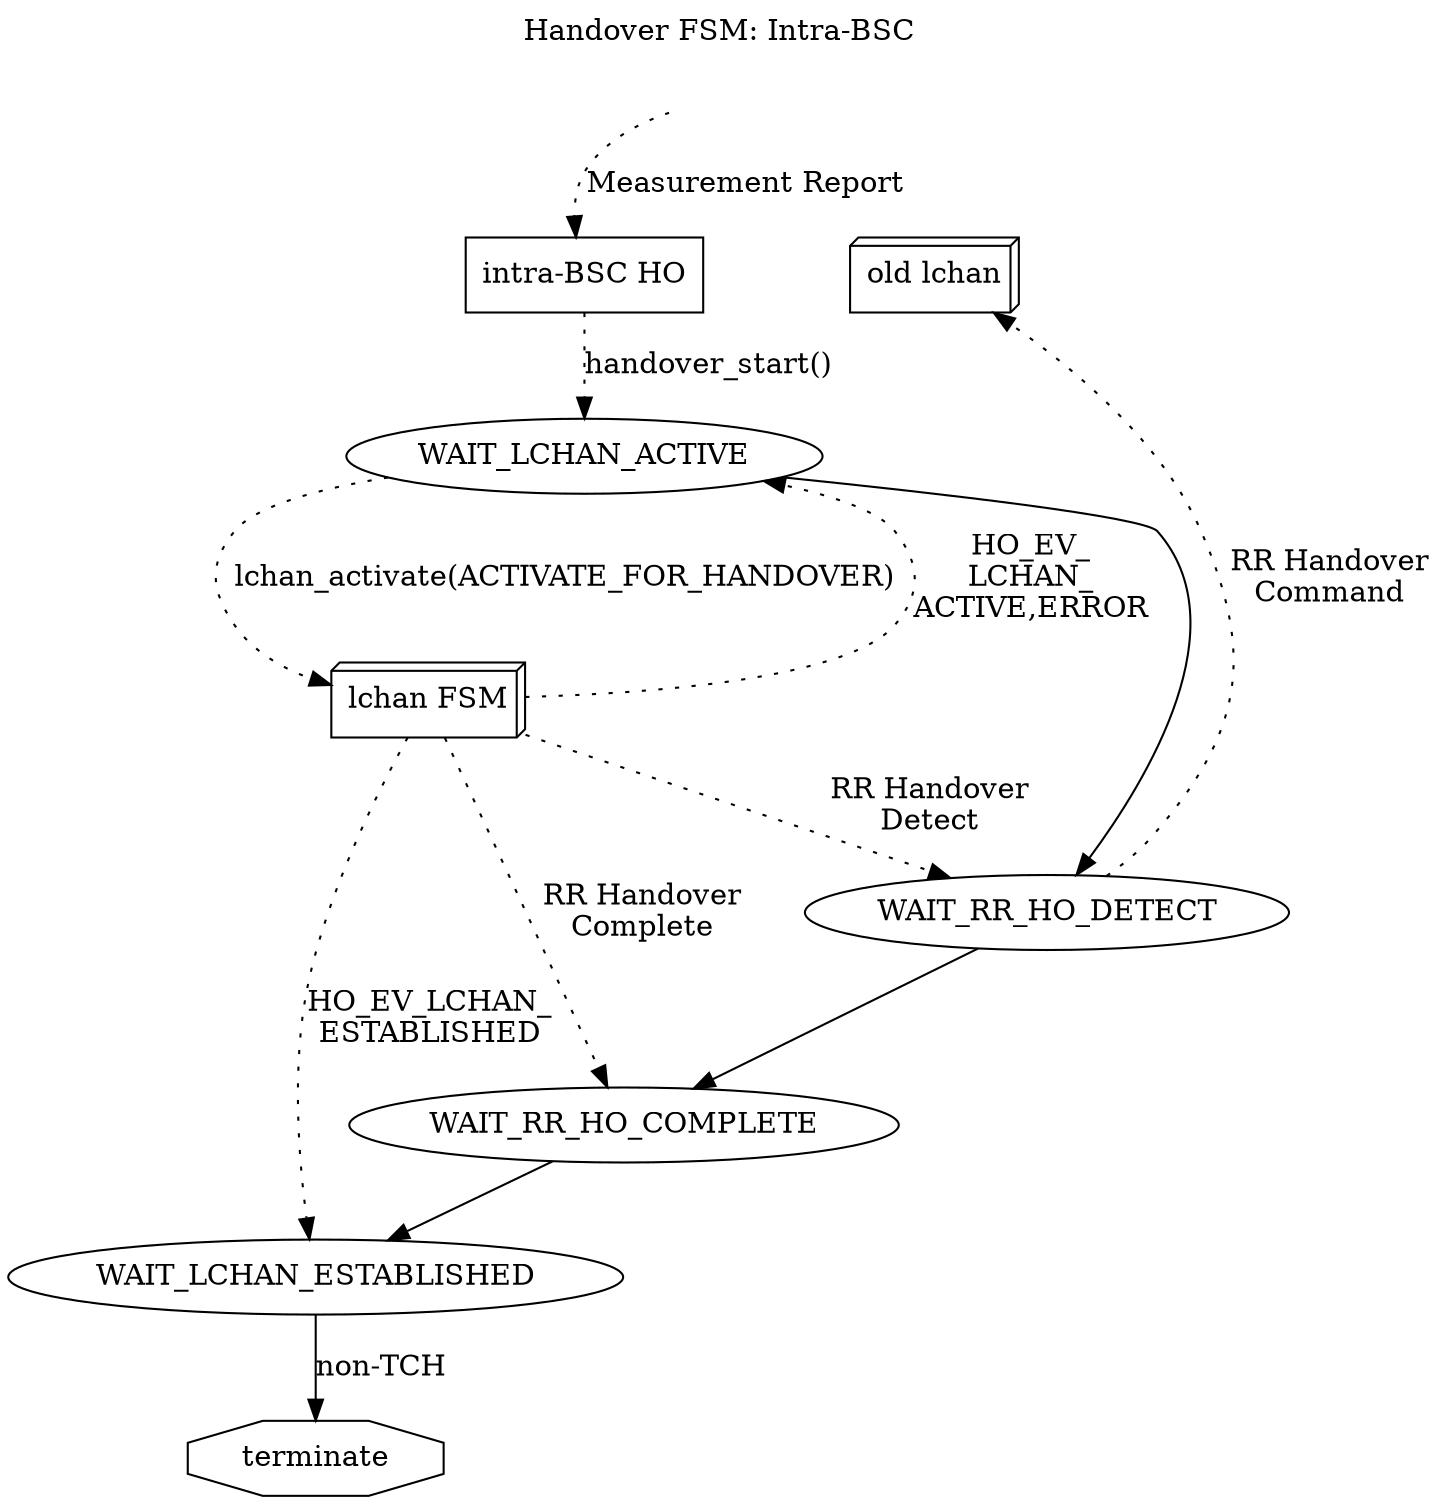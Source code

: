digraph G {
rankdir=TB
labelloc=t; label="Handover FSM: Intra-BSC"

        lchan [label="lchan FSM",shape=box3d]
        intra [label="intra-BSC HO",shape=box]
        old_lchan [label="old lchan",shape=box3d]
	terminate [shape=octagon]

	invisible [style="invisible"]
	invisible -> intra [label="Measurement Report",style=dotted]
	invisible -> old_lchan [style=invisible,arrowhead=none]

	intra -> WAIT_LCHAN_ACTIVE [label="handover_start()",style=dotted]
        WAIT_LCHAN_ACTIVE -> lchan [label="lchan_activate(ACTIVATE_FOR_HANDOVER)",style=dotted]
	lchan -> WAIT_LCHAN_ACTIVE [label="HO_EV_\nLCHAN_\nACTIVE,ERROR",style=dotted,constraint=false]
        WAIT_LCHAN_ACTIVE -> WAIT_RR_HO_DETECT
        WAIT_RR_HO_DETECT -> old_lchan [label="RR Handover\nCommand",style=dotted,constraint=false]
	
	lchan -> WAIT_RR_HO_DETECT [label="RR Handover\nDetect",style=dotted]
	WAIT_RR_HO_DETECT -> WAIT_RR_HO_COMPLETE

	lchan -> WAIT_RR_HO_COMPLETE [label="RR Handover\nComplete",style=dotted]
	WAIT_RR_HO_COMPLETE -> WAIT_LCHAN_ESTABLISHED
	lchan -> WAIT_LCHAN_ESTABLISHED [label="HO_EV_LCHAN_\nESTABLISHED",style=dotted]

	WAIT_LCHAN_ESTABLISHED -> terminate [label="non-TCH"]
}
